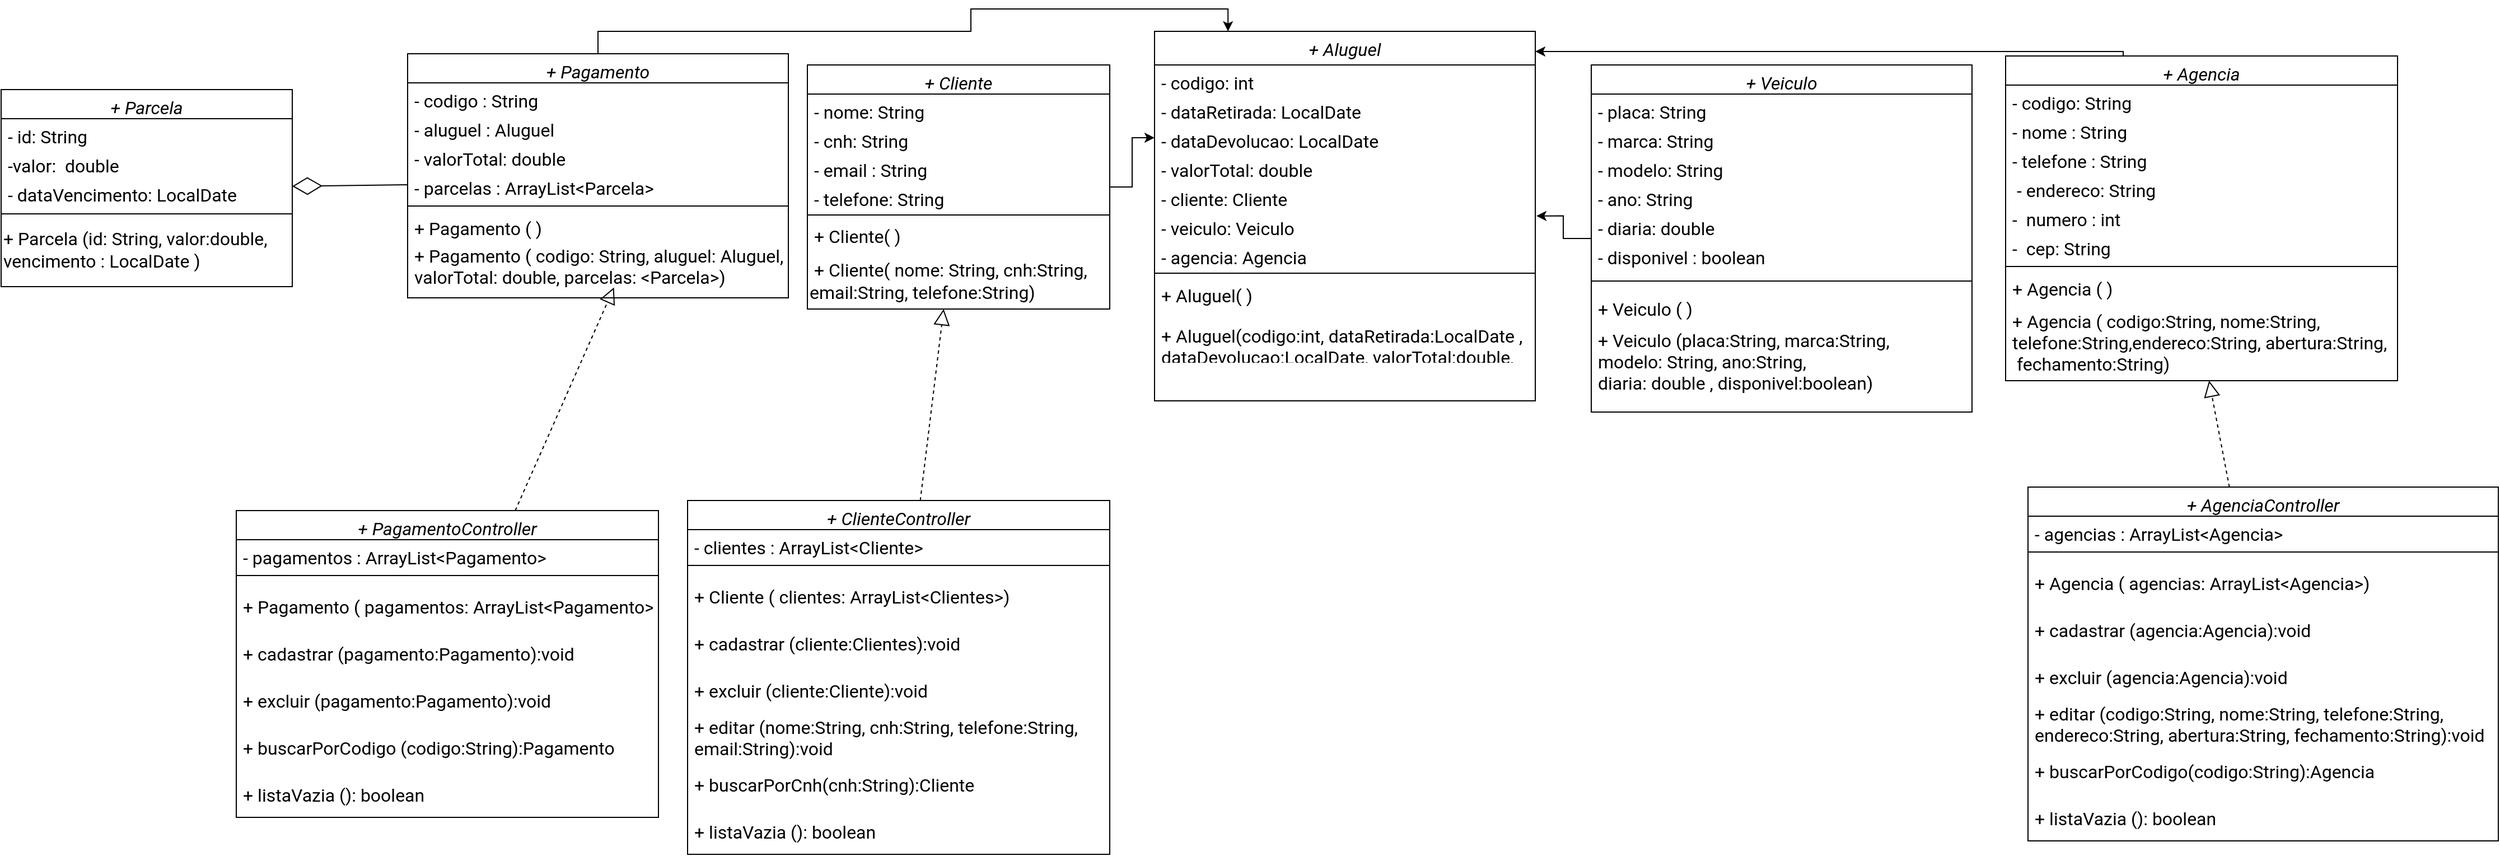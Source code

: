 <mxfile version="21.3.6" type="github">
  <diagram id="C5RBs43oDa-KdzZeNtuy" name="Page-1">
    <mxGraphModel dx="2972" dy="1823" grid="1" gridSize="10" guides="1" tooltips="1" connect="1" arrows="1" fold="1" page="1" pageScale="1" pageWidth="827" pageHeight="1169" math="0" shadow="0">
      <root>
        <mxCell id="WIyWlLk6GJQsqaUBKTNV-0" />
        <mxCell id="WIyWlLk6GJQsqaUBKTNV-1" parent="WIyWlLk6GJQsqaUBKTNV-0" />
        <mxCell id="Ecj2fKYIJ3QafeukdgTd-6" style="edgeStyle=orthogonalEdgeStyle;rounded=0;orthogonalLoop=1;jettySize=auto;html=1;" parent="WIyWlLk6GJQsqaUBKTNV-1" source="zkfFHV4jXpPFQw0GAbJ--0" target="x8IIEaYP_Zu2a2hEZr9M-16" edge="1">
          <mxGeometry relative="1" as="geometry" />
        </mxCell>
        <mxCell id="zkfFHV4jXpPFQw0GAbJ--0" value="+ Cliente" style="swimlane;fontStyle=2;align=center;verticalAlign=top;childLayout=stackLayout;horizontal=1;startSize=26;horizontalStack=0;resizeParent=1;resizeLast=0;collapsible=1;marginBottom=0;rounded=0;shadow=0;strokeWidth=1;fontFamily=Roboto;fontSource=https%3A%2F%2Ffonts.googleapis.com%2Fcss%3Ffamily%3DRoboto;fontSize=16;" parent="WIyWlLk6GJQsqaUBKTNV-1" vertex="1">
          <mxGeometry x="-470" y="50" width="270" height="218" as="geometry">
            <mxRectangle x="230" y="140" width="160" height="26" as="alternateBounds" />
          </mxGeometry>
        </mxCell>
        <mxCell id="zkfFHV4jXpPFQw0GAbJ--1" value="- nome: String" style="text;align=left;verticalAlign=top;spacingLeft=4;spacingRight=4;overflow=hidden;rotatable=0;points=[[0,0.5],[1,0.5]];portConstraint=eastwest;fontFamily=Roboto;fontSource=https%3A%2F%2Ffonts.googleapis.com%2Fcss%3Ffamily%3DRoboto;fontStyle=0;fontSize=16;" parent="zkfFHV4jXpPFQw0GAbJ--0" vertex="1">
          <mxGeometry y="26" width="270" height="26" as="geometry" />
        </mxCell>
        <mxCell id="ydLJZ0o-GAoaOCMRVPOB-3" value="- cnh: String" style="text;align=left;verticalAlign=top;spacingLeft=4;spacingRight=4;overflow=hidden;rotatable=0;points=[[0,0.5],[1,0.5]];portConstraint=eastwest;rounded=0;shadow=0;html=0;fontFamily=Roboto;fontSource=https%3A%2F%2Ffonts.googleapis.com%2Fcss%3Ffamily%3DRoboto;fontStyle=0;fontSize=16;" parent="zkfFHV4jXpPFQw0GAbJ--0" vertex="1">
          <mxGeometry y="52" width="270" height="26" as="geometry" />
        </mxCell>
        <mxCell id="obOMKlqJvnNP2TjTTFd0-9" value="- email : String" style="text;align=left;verticalAlign=top;spacingLeft=4;spacingRight=4;overflow=hidden;rotatable=0;points=[[0,0.5],[1,0.5]];portConstraint=eastwest;rounded=0;shadow=0;html=0;fontFamily=Roboto;fontSource=https%3A%2F%2Ffonts.googleapis.com%2Fcss%3Ffamily%3DRoboto;fontStyle=0;fontSize=16;" parent="zkfFHV4jXpPFQw0GAbJ--0" vertex="1">
          <mxGeometry y="78" width="270" height="26" as="geometry" />
        </mxCell>
        <mxCell id="ydLJZ0o-GAoaOCMRVPOB-2" value="- telefone: String" style="text;align=left;verticalAlign=top;spacingLeft=4;spacingRight=4;overflow=hidden;rotatable=0;points=[[0,0.5],[1,0.5]];portConstraint=eastwest;rounded=0;shadow=0;html=0;fontFamily=Roboto;fontSource=https%3A%2F%2Ffonts.googleapis.com%2Fcss%3Ffamily%3DRoboto;fontStyle=0;fontSize=16;" parent="zkfFHV4jXpPFQw0GAbJ--0" vertex="1">
          <mxGeometry y="104" width="270" height="26" as="geometry" />
        </mxCell>
        <mxCell id="zkfFHV4jXpPFQw0GAbJ--4" value="" style="line;html=1;strokeWidth=1;align=left;verticalAlign=middle;spacingTop=-1;spacingLeft=3;spacingRight=3;rotatable=0;labelPosition=right;points=[];portConstraint=eastwest;fontFamily=Roboto;fontSource=https%3A%2F%2Ffonts.googleapis.com%2Fcss%3Ffamily%3DRoboto;fontStyle=0;fontSize=16;" parent="zkfFHV4jXpPFQw0GAbJ--0" vertex="1">
          <mxGeometry y="130" width="270" height="8" as="geometry" />
        </mxCell>
        <mxCell id="obOMKlqJvnNP2TjTTFd0-11" value="&lt;font size=&quot;1&quot; style=&quot;&quot; data-font-src=&quot;https://fonts.googleapis.com/css?family=Roboto&quot; face=&quot;Roboto&quot;&gt;&lt;span style=&quot;font-size: 16px;&quot;&gt;&amp;nbsp;+ Clie&lt;/span&gt;&lt;span style=&quot;font-size: 16px;&quot;&gt;nte( )&lt;/span&gt;&lt;/font&gt;" style="text;html=1;align=left;verticalAlign=middle;resizable=0;points=[];autosize=1;strokeColor=none;fillColor=none;" parent="zkfFHV4jXpPFQw0GAbJ--0" vertex="1">
          <mxGeometry y="138" width="270" height="30" as="geometry" />
        </mxCell>
        <mxCell id="oD1UrkIJ_oF-gPpcjaIR-4" value="&lt;font size=&quot;1&quot; style=&quot;&quot; data-font-src=&quot;https://fonts.googleapis.com/css?family=Roboto&quot; face=&quot;Roboto&quot;&gt;&lt;span style=&quot;font-size: 16px;&quot;&gt;&amp;nbsp;+ Clie&lt;/span&gt;&lt;span style=&quot;font-size: 16px;&quot;&gt;nte( nome: String, cnh:String,&lt;br&gt;email:String, telefone:String)&lt;/span&gt;&lt;/font&gt;" style="text;html=1;align=left;verticalAlign=middle;resizable=0;points=[];autosize=1;strokeColor=none;fillColor=none;" vertex="1" parent="zkfFHV4jXpPFQw0GAbJ--0">
          <mxGeometry y="168" width="270" height="50" as="geometry" />
        </mxCell>
        <mxCell id="oD1UrkIJ_oF-gPpcjaIR-7" style="edgeStyle=orthogonalEdgeStyle;rounded=0;orthogonalLoop=1;jettySize=auto;html=1;entryX=1.003;entryY=0.186;entryDx=0;entryDy=0;entryPerimeter=0;" edge="1" parent="WIyWlLk6GJQsqaUBKTNV-1" source="x8IIEaYP_Zu2a2hEZr9M-6" target="x8IIEaYP_Zu2a2hEZr9M-22">
          <mxGeometry relative="1" as="geometry" />
        </mxCell>
        <mxCell id="x8IIEaYP_Zu2a2hEZr9M-6" value="+ Veiculo" style="swimlane;fontStyle=2;align=center;verticalAlign=top;childLayout=stackLayout;horizontal=1;startSize=26;horizontalStack=0;resizeParent=1;resizeLast=0;collapsible=1;marginBottom=0;rounded=0;shadow=0;strokeWidth=1;fontFamily=Roboto;fontSource=https%3A%2F%2Ffonts.googleapis.com%2Fcss%3Ffamily%3DRoboto;fontSize=16;" parent="WIyWlLk6GJQsqaUBKTNV-1" vertex="1">
          <mxGeometry x="230" y="50" width="340" height="310" as="geometry">
            <mxRectangle x="230" y="140" width="160" height="26" as="alternateBounds" />
          </mxGeometry>
        </mxCell>
        <mxCell id="x8IIEaYP_Zu2a2hEZr9M-7" value="- placa: String" style="text;align=left;verticalAlign=top;spacingLeft=4;spacingRight=4;overflow=hidden;rotatable=0;points=[[0,0.5],[1,0.5]];portConstraint=eastwest;rounded=0;shadow=0;html=0;fontFamily=Roboto;fontSource=https%3A%2F%2Ffonts.googleapis.com%2Fcss%3Ffamily%3DRoboto;fontStyle=0;fontSize=16;" parent="x8IIEaYP_Zu2a2hEZr9M-6" vertex="1">
          <mxGeometry y="26" width="340" height="26" as="geometry" />
        </mxCell>
        <mxCell id="x8IIEaYP_Zu2a2hEZr9M-9" value="- marca: String" style="text;align=left;verticalAlign=top;spacingLeft=4;spacingRight=4;overflow=hidden;rotatable=0;points=[[0,0.5],[1,0.5]];portConstraint=eastwest;rounded=0;shadow=0;html=0;fontFamily=Roboto;fontSource=https%3A%2F%2Ffonts.googleapis.com%2Fcss%3Ffamily%3DRoboto;fontStyle=0;fontSize=16;" parent="x8IIEaYP_Zu2a2hEZr9M-6" vertex="1">
          <mxGeometry y="52" width="340" height="26" as="geometry" />
        </mxCell>
        <mxCell id="x8IIEaYP_Zu2a2hEZr9M-8" value="- modelo: String" style="text;align=left;verticalAlign=top;spacingLeft=4;spacingRight=4;overflow=hidden;rotatable=0;points=[[0,0.5],[1,0.5]];portConstraint=eastwest;fontFamily=Roboto;fontSource=https%3A%2F%2Ffonts.googleapis.com%2Fcss%3Ffamily%3DRoboto;fontStyle=0;fontSize=16;" parent="x8IIEaYP_Zu2a2hEZr9M-6" vertex="1">
          <mxGeometry y="78" width="340" height="26" as="geometry" />
        </mxCell>
        <mxCell id="x8IIEaYP_Zu2a2hEZr9M-10" value="- ano: String" style="text;align=left;verticalAlign=top;spacingLeft=4;spacingRight=4;overflow=hidden;rotatable=0;points=[[0,0.5],[1,0.5]];portConstraint=eastwest;rounded=0;shadow=0;html=0;fontFamily=Roboto;fontSource=https%3A%2F%2Ffonts.googleapis.com%2Fcss%3Ffamily%3DRoboto;fontStyle=0;fontSize=16;" parent="x8IIEaYP_Zu2a2hEZr9M-6" vertex="1">
          <mxGeometry y="104" width="340" height="26" as="geometry" />
        </mxCell>
        <mxCell id="x8IIEaYP_Zu2a2hEZr9M-20" value="- diaria: double" style="text;align=left;verticalAlign=top;spacingLeft=4;spacingRight=4;overflow=hidden;rotatable=0;points=[[0,0.5],[1,0.5]];portConstraint=eastwest;rounded=0;shadow=0;html=0;fontFamily=Roboto;fontSource=https%3A%2F%2Ffonts.googleapis.com%2Fcss%3Ffamily%3DRoboto;fontStyle=0;fontSize=16;" parent="x8IIEaYP_Zu2a2hEZr9M-6" vertex="1">
          <mxGeometry y="130" width="340" height="26" as="geometry" />
        </mxCell>
        <mxCell id="obOMKlqJvnNP2TjTTFd0-12" value="- disponivel : boolean" style="text;align=left;verticalAlign=top;spacingLeft=4;spacingRight=4;overflow=hidden;rotatable=0;points=[[0,0.5],[1,0.5]];portConstraint=eastwest;rounded=0;shadow=0;html=0;fontFamily=Roboto;fontSource=https%3A%2F%2Ffonts.googleapis.com%2Fcss%3Ffamily%3DRoboto;fontStyle=0;fontSize=16;" parent="x8IIEaYP_Zu2a2hEZr9M-6" vertex="1">
          <mxGeometry y="156" width="340" height="28" as="geometry" />
        </mxCell>
        <mxCell id="x8IIEaYP_Zu2a2hEZr9M-12" value="" style="line;html=1;strokeWidth=1;align=left;verticalAlign=middle;spacingTop=-1;spacingLeft=3;spacingRight=3;rotatable=0;labelPosition=right;points=[];portConstraint=eastwest;fontFamily=Roboto;fontSource=https%3A%2F%2Ffonts.googleapis.com%2Fcss%3Ffamily%3DRoboto;fontStyle=0;fontSize=16;" parent="x8IIEaYP_Zu2a2hEZr9M-6" vertex="1">
          <mxGeometry y="184" width="340" height="18" as="geometry" />
        </mxCell>
        <mxCell id="obOMKlqJvnNP2TjTTFd0-13" value="+ Veiculo ( )" style="text;align=left;verticalAlign=top;spacingLeft=4;spacingRight=4;overflow=hidden;rotatable=0;points=[[0,0.5],[1,0.5]];portConstraint=eastwest;rounded=0;shadow=0;html=0;fontFamily=Roboto;fontSource=https%3A%2F%2Ffonts.googleapis.com%2Fcss%3Ffamily%3DRoboto;fontStyle=0;fontSize=16;" parent="x8IIEaYP_Zu2a2hEZr9M-6" vertex="1">
          <mxGeometry y="202" width="340" height="28" as="geometry" />
        </mxCell>
        <mxCell id="oD1UrkIJ_oF-gPpcjaIR-9" value="+ Veiculo (placa:String, marca:String,&#xa;modelo: String, ano:String, &#xa;diaria: double , disponivel:boolean)" style="text;align=left;verticalAlign=top;spacingLeft=4;spacingRight=4;overflow=hidden;rotatable=0;points=[[0,0.5],[1,0.5]];portConstraint=eastwest;rounded=0;shadow=0;html=0;fontFamily=Roboto;fontSource=https%3A%2F%2Ffonts.googleapis.com%2Fcss%3Ffamily%3DRoboto;fontStyle=0;fontSize=16;" vertex="1" parent="x8IIEaYP_Zu2a2hEZr9M-6">
          <mxGeometry y="230" width="340" height="70" as="geometry" />
        </mxCell>
        <mxCell id="x8IIEaYP_Zu2a2hEZr9M-13" value="+ Aluguel&#xa;" style="swimlane;fontStyle=2;align=center;verticalAlign=top;childLayout=stackLayout;horizontal=1;startSize=30;horizontalStack=0;resizeParent=1;resizeLast=0;collapsible=1;marginBottom=0;rounded=0;shadow=0;strokeWidth=1;fontFamily=Roboto;fontSource=https%3A%2F%2Ffonts.googleapis.com%2Fcss%3Ffamily%3DRoboto;fontSize=16;" parent="WIyWlLk6GJQsqaUBKTNV-1" vertex="1">
          <mxGeometry x="-160" y="20" width="340" height="330" as="geometry">
            <mxRectangle x="230" y="140" width="160" height="26" as="alternateBounds" />
          </mxGeometry>
        </mxCell>
        <mxCell id="Ecj2fKYIJ3QafeukdgTd-0" value="- codigo: int" style="text;align=left;verticalAlign=top;spacingLeft=4;spacingRight=4;overflow=hidden;rotatable=0;points=[[0,0.5],[1,0.5]];portConstraint=eastwest;rounded=0;shadow=0;html=0;fontFamily=Roboto;fontSource=https%3A%2F%2Ffonts.googleapis.com%2Fcss%3Ffamily%3DRoboto;fontStyle=0;fontSize=16;" parent="x8IIEaYP_Zu2a2hEZr9M-13" vertex="1">
          <mxGeometry y="30" width="340" height="26" as="geometry" />
        </mxCell>
        <mxCell id="x8IIEaYP_Zu2a2hEZr9M-15" value="- dataRetirada: LocalDate" style="text;align=left;verticalAlign=top;spacingLeft=4;spacingRight=4;overflow=hidden;rotatable=0;points=[[0,0.5],[1,0.5]];portConstraint=eastwest;fontFamily=Roboto;fontSource=https%3A%2F%2Ffonts.googleapis.com%2Fcss%3Ffamily%3DRoboto;fontStyle=0;fontSize=16;" parent="x8IIEaYP_Zu2a2hEZr9M-13" vertex="1">
          <mxGeometry y="56" width="340" height="26" as="geometry" />
        </mxCell>
        <mxCell id="x8IIEaYP_Zu2a2hEZr9M-16" value="- dataDevolucao: LocalDate" style="text;align=left;verticalAlign=top;spacingLeft=4;spacingRight=4;overflow=hidden;rotatable=0;points=[[0,0.5],[1,0.5]];portConstraint=eastwest;rounded=0;shadow=0;html=0;fontFamily=Roboto;fontSource=https%3A%2F%2Ffonts.googleapis.com%2Fcss%3Ffamily%3DRoboto;fontStyle=0;fontSize=16;" parent="x8IIEaYP_Zu2a2hEZr9M-13" vertex="1">
          <mxGeometry y="82" width="340" height="26" as="geometry" />
        </mxCell>
        <mxCell id="x8IIEaYP_Zu2a2hEZr9M-17" value="- valorTotal: double" style="text;align=left;verticalAlign=top;spacingLeft=4;spacingRight=4;overflow=hidden;rotatable=0;points=[[0,0.5],[1,0.5]];portConstraint=eastwest;rounded=0;shadow=0;html=0;fontFamily=Roboto;fontSource=https%3A%2F%2Ffonts.googleapis.com%2Fcss%3Ffamily%3DRoboto;fontStyle=0;fontSize=16;" parent="x8IIEaYP_Zu2a2hEZr9M-13" vertex="1">
          <mxGeometry y="108" width="340" height="26" as="geometry" />
        </mxCell>
        <mxCell id="x8IIEaYP_Zu2a2hEZr9M-21" value="- cliente: Cliente" style="text;align=left;verticalAlign=top;spacingLeft=4;spacingRight=4;overflow=hidden;rotatable=0;points=[[0,0.5],[1,0.5]];portConstraint=eastwest;rounded=0;shadow=0;html=0;fontFamily=Roboto;fontSource=https%3A%2F%2Ffonts.googleapis.com%2Fcss%3Ffamily%3DRoboto;fontStyle=0;fontSize=16;" parent="x8IIEaYP_Zu2a2hEZr9M-13" vertex="1">
          <mxGeometry y="134" width="340" height="26" as="geometry" />
        </mxCell>
        <mxCell id="x8IIEaYP_Zu2a2hEZr9M-22" value="- veiculo: Veiculo" style="text;align=left;verticalAlign=top;spacingLeft=4;spacingRight=4;overflow=hidden;rotatable=0;points=[[0,0.5],[1,0.5]];portConstraint=eastwest;rounded=0;shadow=0;html=0;fontFamily=Roboto;fontSource=https%3A%2F%2Ffonts.googleapis.com%2Fcss%3Ffamily%3DRoboto;fontStyle=0;fontSize=16;" parent="x8IIEaYP_Zu2a2hEZr9M-13" vertex="1">
          <mxGeometry y="160" width="340" height="26" as="geometry" />
        </mxCell>
        <mxCell id="obOMKlqJvnNP2TjTTFd0-35" value="- agencia: Agencia" style="text;align=left;verticalAlign=top;spacingLeft=4;spacingRight=4;overflow=hidden;rotatable=0;points=[[0,0.5],[1,0.5]];portConstraint=eastwest;rounded=0;shadow=0;html=0;fontFamily=Roboto;fontSource=https%3A%2F%2Ffonts.googleapis.com%2Fcss%3Ffamily%3DRoboto;fontStyle=0;fontSize=16;" parent="x8IIEaYP_Zu2a2hEZr9M-13" vertex="1">
          <mxGeometry y="186" width="340" height="26" as="geometry" />
        </mxCell>
        <mxCell id="x8IIEaYP_Zu2a2hEZr9M-19" value="" style="line;html=1;strokeWidth=1;align=left;verticalAlign=middle;spacingTop=-1;spacingLeft=3;spacingRight=3;rotatable=0;labelPosition=right;points=[];portConstraint=eastwest;fontFamily=Roboto;fontSource=https%3A%2F%2Ffonts.googleapis.com%2Fcss%3Ffamily%3DRoboto;fontStyle=0;fontSize=16;" parent="x8IIEaYP_Zu2a2hEZr9M-13" vertex="1">
          <mxGeometry y="212" width="340" height="8" as="geometry" />
        </mxCell>
        <mxCell id="x8IIEaYP_Zu2a2hEZr9M-54" value="+ Aluguel( )" style="text;align=left;verticalAlign=top;spacingLeft=4;spacingRight=4;overflow=hidden;rotatable=0;points=[[0,0.5],[1,0.5]];portConstraint=eastwest;rounded=0;shadow=0;html=0;fontFamily=Roboto;fontSource=https%3A%2F%2Ffonts.googleapis.com%2Fcss%3Ffamily%3DRoboto;fontStyle=0;fontSize=16;" parent="x8IIEaYP_Zu2a2hEZr9M-13" vertex="1">
          <mxGeometry y="220" width="340" height="36" as="geometry" />
        </mxCell>
        <mxCell id="oD1UrkIJ_oF-gPpcjaIR-6" value="+ Aluguel(codigo:int, dataRetirada:LocalDate ,&#xa;dataDevolucao:LocalDate, valorTotal:double, &#xa;cliente:Cliente, veiculo:Veiculo, agencia:Agencia)" style="text;align=left;verticalAlign=top;spacingLeft=4;spacingRight=4;overflow=hidden;rotatable=0;points=[[0,0.5],[1,0.5]];portConstraint=eastwest;rounded=0;shadow=0;html=0;fontFamily=Roboto;fontSource=https%3A%2F%2Ffonts.googleapis.com%2Fcss%3Ffamily%3DRoboto;fontStyle=0;fontSize=16;" vertex="1" parent="x8IIEaYP_Zu2a2hEZr9M-13">
          <mxGeometry y="256" width="340" height="36" as="geometry" />
        </mxCell>
        <mxCell id="oD1UrkIJ_oF-gPpcjaIR-10" style="edgeStyle=orthogonalEdgeStyle;rounded=0;orthogonalLoop=1;jettySize=auto;html=1;entryX=0.193;entryY=0;entryDx=0;entryDy=0;entryPerimeter=0;" edge="1" parent="WIyWlLk6GJQsqaUBKTNV-1" source="x8IIEaYP_Zu2a2hEZr9M-23" target="x8IIEaYP_Zu2a2hEZr9M-13">
          <mxGeometry relative="1" as="geometry">
            <Array as="points">
              <mxPoint x="-657" y="20" />
              <mxPoint x="-324" y="20" />
              <mxPoint x="-324" />
              <mxPoint x="-94" />
            </Array>
          </mxGeometry>
        </mxCell>
        <mxCell id="x8IIEaYP_Zu2a2hEZr9M-23" value="+ Pagamento" style="swimlane;fontStyle=2;align=center;verticalAlign=top;childLayout=stackLayout;horizontal=1;startSize=26;horizontalStack=0;resizeParent=1;resizeLast=0;collapsible=1;marginBottom=0;rounded=0;shadow=0;strokeWidth=1;fontFamily=Roboto;fontSource=https%3A%2F%2Ffonts.googleapis.com%2Fcss%3Ffamily%3DRoboto;fontSize=16;" parent="WIyWlLk6GJQsqaUBKTNV-1" vertex="1">
          <mxGeometry x="-827" y="40" width="340" height="218" as="geometry">
            <mxRectangle x="230" y="140" width="160" height="26" as="alternateBounds" />
          </mxGeometry>
        </mxCell>
        <mxCell id="x8IIEaYP_Zu2a2hEZr9M-24" value="- codigo : String&#xa;" style="text;align=left;verticalAlign=top;spacingLeft=4;spacingRight=4;overflow=hidden;rotatable=0;points=[[0,0.5],[1,0.5]];portConstraint=eastwest;rounded=0;shadow=0;html=0;fontFamily=Roboto;fontSource=https%3A%2F%2Ffonts.googleapis.com%2Fcss%3Ffamily%3DRoboto;fontStyle=0;fontSize=16;" parent="x8IIEaYP_Zu2a2hEZr9M-23" vertex="1">
          <mxGeometry y="26" width="340" height="26" as="geometry" />
        </mxCell>
        <mxCell id="oD1UrkIJ_oF-gPpcjaIR-0" value="- aluguel : Aluguel&#xa;&#xa;" style="text;align=left;verticalAlign=top;spacingLeft=4;spacingRight=4;overflow=hidden;rotatable=0;points=[[0,0.5],[1,0.5]];portConstraint=eastwest;rounded=0;shadow=0;html=0;fontFamily=Roboto;fontSource=https%3A%2F%2Ffonts.googleapis.com%2Fcss%3Ffamily%3DRoboto;fontStyle=0;fontSize=16;" vertex="1" parent="x8IIEaYP_Zu2a2hEZr9M-23">
          <mxGeometry y="52" width="340" height="26" as="geometry" />
        </mxCell>
        <mxCell id="oD1UrkIJ_oF-gPpcjaIR-1" value="- valorTotal: double&#xa;" style="text;align=left;verticalAlign=top;spacingLeft=4;spacingRight=4;overflow=hidden;rotatable=0;points=[[0,0.5],[1,0.5]];portConstraint=eastwest;rounded=0;shadow=0;html=0;fontFamily=Roboto;fontSource=https%3A%2F%2Ffonts.googleapis.com%2Fcss%3Ffamily%3DRoboto;fontStyle=0;fontSize=16;" vertex="1" parent="x8IIEaYP_Zu2a2hEZr9M-23">
          <mxGeometry y="78" width="340" height="26" as="geometry" />
        </mxCell>
        <mxCell id="oD1UrkIJ_oF-gPpcjaIR-2" value="- parcelas : ArrayList&lt;Parcela&gt;&#xa;" style="text;align=left;verticalAlign=top;spacingLeft=4;spacingRight=4;overflow=hidden;rotatable=0;points=[[0,0.5],[1,0.5]];portConstraint=eastwest;rounded=0;shadow=0;html=0;fontFamily=Roboto;fontSource=https%3A%2F%2Ffonts.googleapis.com%2Fcss%3Ffamily%3DRoboto;fontStyle=0;fontSize=16;" vertex="1" parent="x8IIEaYP_Zu2a2hEZr9M-23">
          <mxGeometry y="104" width="340" height="26" as="geometry" />
        </mxCell>
        <mxCell id="x8IIEaYP_Zu2a2hEZr9M-30" value="" style="line;html=1;strokeWidth=1;align=left;verticalAlign=middle;spacingTop=-1;spacingLeft=3;spacingRight=3;rotatable=0;labelPosition=right;points=[];portConstraint=eastwest;fontFamily=Roboto;fontSource=https%3A%2F%2Ffonts.googleapis.com%2Fcss%3Ffamily%3DRoboto;fontStyle=0;fontSize=16;" parent="x8IIEaYP_Zu2a2hEZr9M-23" vertex="1">
          <mxGeometry y="130" width="340" height="12" as="geometry" />
        </mxCell>
        <mxCell id="obOMKlqJvnNP2TjTTFd0-23" value="+ Pagamento ( )" style="text;align=left;verticalAlign=middle;spacingLeft=4;spacingRight=4;overflow=hidden;rotatable=0;points=[[0,0.5],[1,0.5]];portConstraint=eastwest;rounded=0;shadow=0;html=0;fontFamily=Roboto;fontSource=https%3A%2F%2Ffonts.googleapis.com%2Fcss%3Ffamily%3DRoboto;fontStyle=0;fontSize=16;" parent="x8IIEaYP_Zu2a2hEZr9M-23" vertex="1">
          <mxGeometry y="142" width="340" height="26" as="geometry" />
        </mxCell>
        <mxCell id="oD1UrkIJ_oF-gPpcjaIR-3" value="+ Pagamento ( codigo: String, aluguel: Aluguel,&#xa;valorTotal: double, parcelas: &lt;Parcela&gt;)" style="text;align=left;verticalAlign=middle;spacingLeft=4;spacingRight=4;overflow=hidden;rotatable=0;points=[[0,0.5],[1,0.5]];portConstraint=eastwest;rounded=0;shadow=0;html=0;fontFamily=Roboto;fontSource=https%3A%2F%2Ffonts.googleapis.com%2Fcss%3Ffamily%3DRoboto;fontStyle=0;fontSize=16;" vertex="1" parent="x8IIEaYP_Zu2a2hEZr9M-23">
          <mxGeometry y="168" width="340" height="42" as="geometry" />
        </mxCell>
        <mxCell id="x8IIEaYP_Zu2a2hEZr9M-33" value="+ Parcela" style="swimlane;fontStyle=2;align=center;verticalAlign=top;childLayout=stackLayout;horizontal=1;startSize=26;horizontalStack=0;resizeParent=1;resizeLast=0;collapsible=1;marginBottom=0;rounded=0;shadow=0;strokeWidth=1;fontFamily=Roboto;fontSource=https%3A%2F%2Ffonts.googleapis.com%2Fcss%3Ffamily%3DRoboto;fontSize=16;" parent="WIyWlLk6GJQsqaUBKTNV-1" vertex="1">
          <mxGeometry x="-1190" y="72" width="260" height="176" as="geometry">
            <mxRectangle x="230" y="140" width="160" height="26" as="alternateBounds" />
          </mxGeometry>
        </mxCell>
        <mxCell id="x8IIEaYP_Zu2a2hEZr9M-34" value="- id: String&#xa;" style="text;align=left;verticalAlign=top;spacingLeft=4;spacingRight=4;overflow=hidden;rotatable=0;points=[[0,0.5],[1,0.5]];portConstraint=eastwest;rounded=0;shadow=0;html=0;fontFamily=Roboto;fontSource=https%3A%2F%2Ffonts.googleapis.com%2Fcss%3Ffamily%3DRoboto;fontStyle=0;fontSize=16;" parent="x8IIEaYP_Zu2a2hEZr9M-33" vertex="1">
          <mxGeometry y="26" width="260" height="26" as="geometry" />
        </mxCell>
        <mxCell id="x8IIEaYP_Zu2a2hEZr9M-35" value="-valor:  double" style="text;align=left;verticalAlign=top;spacingLeft=4;spacingRight=4;overflow=hidden;rotatable=0;points=[[0,0.5],[1,0.5]];portConstraint=eastwest;rounded=0;shadow=0;html=0;fontFamily=Roboto;fontSource=https%3A%2F%2Ffonts.googleapis.com%2Fcss%3Ffamily%3DRoboto;fontStyle=0;fontSize=16;" parent="x8IIEaYP_Zu2a2hEZr9M-33" vertex="1">
          <mxGeometry y="52" width="260" height="26" as="geometry" />
        </mxCell>
        <mxCell id="x8IIEaYP_Zu2a2hEZr9M-36" value="- dataVencimento: LocalDate" style="text;align=left;verticalAlign=top;spacingLeft=4;spacingRight=4;overflow=hidden;rotatable=0;points=[[0,0.5],[1,0.5]];portConstraint=eastwest;fontFamily=Roboto;fontSource=https%3A%2F%2Ffonts.googleapis.com%2Fcss%3Ffamily%3DRoboto;fontStyle=0;fontSize=16;" parent="x8IIEaYP_Zu2a2hEZr9M-33" vertex="1">
          <mxGeometry y="78" width="260" height="26" as="geometry" />
        </mxCell>
        <mxCell id="x8IIEaYP_Zu2a2hEZr9M-40" value="" style="line;html=1;strokeWidth=1;align=left;verticalAlign=middle;spacingTop=-1;spacingLeft=3;spacingRight=3;rotatable=0;labelPosition=right;points=[];portConstraint=eastwest;fontFamily=Roboto;fontSource=https%3A%2F%2Ffonts.googleapis.com%2Fcss%3Ffamily%3DRoboto;fontStyle=0;fontSize=16;" parent="x8IIEaYP_Zu2a2hEZr9M-33" vertex="1">
          <mxGeometry y="104" width="260" height="14" as="geometry" />
        </mxCell>
        <mxCell id="obOMKlqJvnNP2TjTTFd0-30" value="+ Parcela (id: String, valor:double,&lt;br&gt;vencimento : LocalDate )" style="text;html=1;align=left;verticalAlign=middle;resizable=0;points=[];autosize=1;strokeColor=none;fillColor=none;fontSize=16;fontFamily=Roboto;fontSource=https%3A%2F%2Ffonts.googleapis.com%2Fcss%3Ffamily%3DRoboto;" parent="x8IIEaYP_Zu2a2hEZr9M-33" vertex="1">
          <mxGeometry y="118" width="260" height="50" as="geometry" />
        </mxCell>
        <mxCell id="oD1UrkIJ_oF-gPpcjaIR-8" style="edgeStyle=orthogonalEdgeStyle;rounded=0;orthogonalLoop=1;jettySize=auto;html=1;" edge="1" parent="WIyWlLk6GJQsqaUBKTNV-1" source="obOMKlqJvnNP2TjTTFd0-15" target="x8IIEaYP_Zu2a2hEZr9M-13">
          <mxGeometry relative="1" as="geometry">
            <Array as="points">
              <mxPoint x="705" y="38" />
            </Array>
          </mxGeometry>
        </mxCell>
        <mxCell id="obOMKlqJvnNP2TjTTFd0-15" value="+ Agencia" style="swimlane;fontStyle=2;align=center;verticalAlign=top;childLayout=stackLayout;horizontal=1;startSize=26;horizontalStack=0;resizeParent=1;resizeLast=0;collapsible=1;marginBottom=0;rounded=0;shadow=0;strokeWidth=1;fontFamily=Roboto;fontSource=https%3A%2F%2Ffonts.googleapis.com%2Fcss%3Ffamily%3DRoboto;fontSize=16;" parent="WIyWlLk6GJQsqaUBKTNV-1" vertex="1">
          <mxGeometry x="600" y="42" width="350" height="290" as="geometry">
            <mxRectangle x="230" y="140" width="160" height="26" as="alternateBounds" />
          </mxGeometry>
        </mxCell>
        <mxCell id="obOMKlqJvnNP2TjTTFd0-16" value="- codigo: String" style="text;align=left;verticalAlign=top;spacingLeft=4;spacingRight=4;overflow=hidden;rotatable=0;points=[[0,0.5],[1,0.5]];portConstraint=eastwest;rounded=0;shadow=0;html=0;fontFamily=Roboto;fontSource=https%3A%2F%2Ffonts.googleapis.com%2Fcss%3Ffamily%3DRoboto;fontStyle=0;fontSize=16;" parent="obOMKlqJvnNP2TjTTFd0-15" vertex="1">
          <mxGeometry y="26" width="350" height="26" as="geometry" />
        </mxCell>
        <mxCell id="9TbETFd85GhL9Z5a8vNr-0" value="- nome : String" style="text;align=left;verticalAlign=top;spacingLeft=4;spacingRight=4;overflow=hidden;rotatable=0;points=[[0,0.5],[1,0.5]];portConstraint=eastwest;fontFamily=Roboto;fontSource=https%3A%2F%2Ffonts.googleapis.com%2Fcss%3Ffamily%3DRoboto;fontStyle=0;fontSize=16;" parent="obOMKlqJvnNP2TjTTFd0-15" vertex="1">
          <mxGeometry y="52" width="350" height="26" as="geometry" />
        </mxCell>
        <mxCell id="obOMKlqJvnNP2TjTTFd0-18" value="- telefone : String" style="text;align=left;verticalAlign=top;spacingLeft=4;spacingRight=4;overflow=hidden;rotatable=0;points=[[0,0.5],[1,0.5]];portConstraint=eastwest;fontFamily=Roboto;fontSource=https%3A%2F%2Ffonts.googleapis.com%2Fcss%3Ffamily%3DRoboto;fontStyle=0;fontSize=16;" parent="obOMKlqJvnNP2TjTTFd0-15" vertex="1">
          <mxGeometry y="78" width="350" height="26" as="geometry" />
        </mxCell>
        <mxCell id="obOMKlqJvnNP2TjTTFd0-19" value=" - endereco: String" style="text;align=left;verticalAlign=top;spacingLeft=4;spacingRight=4;overflow=hidden;rotatable=0;points=[[0,0.5],[1,0.5]];portConstraint=eastwest;rounded=0;shadow=0;html=0;fontFamily=Roboto;fontSource=https%3A%2F%2Ffonts.googleapis.com%2Fcss%3Ffamily%3DRoboto;fontStyle=0;fontSize=16;" parent="obOMKlqJvnNP2TjTTFd0-15" vertex="1">
          <mxGeometry y="104" width="350" height="26" as="geometry" />
        </mxCell>
        <mxCell id="obOMKlqJvnNP2TjTTFd0-20" value="-  numero : int" style="text;align=left;verticalAlign=top;spacingLeft=4;spacingRight=4;overflow=hidden;rotatable=0;points=[[0,0.5],[1,0.5]];portConstraint=eastwest;rounded=0;shadow=0;html=0;fontFamily=Roboto;fontSource=https%3A%2F%2Ffonts.googleapis.com%2Fcss%3Ffamily%3DRoboto;fontStyle=0;fontSize=16;" parent="obOMKlqJvnNP2TjTTFd0-15" vertex="1">
          <mxGeometry y="130" width="350" height="26" as="geometry" />
        </mxCell>
        <mxCell id="obOMKlqJvnNP2TjTTFd0-21" value="-  cep: String" style="text;align=left;verticalAlign=top;spacingLeft=4;spacingRight=4;overflow=hidden;rotatable=0;points=[[0,0.5],[1,0.5]];portConstraint=eastwest;rounded=0;shadow=0;html=0;fontFamily=Roboto;fontSource=https%3A%2F%2Ffonts.googleapis.com%2Fcss%3Ffamily%3DRoboto;fontStyle=0;fontSize=16;" parent="obOMKlqJvnNP2TjTTFd0-15" vertex="1">
          <mxGeometry y="156" width="350" height="26" as="geometry" />
        </mxCell>
        <mxCell id="obOMKlqJvnNP2TjTTFd0-22" value="" style="line;html=1;strokeWidth=1;align=left;verticalAlign=middle;spacingTop=-1;spacingLeft=3;spacingRight=3;rotatable=0;labelPosition=right;points=[];portConstraint=eastwest;fontFamily=Roboto;fontSource=https%3A%2F%2Ffonts.googleapis.com%2Fcss%3Ffamily%3DRoboto;fontStyle=0;fontSize=16;" parent="obOMKlqJvnNP2TjTTFd0-15" vertex="1">
          <mxGeometry y="182" width="350" height="12" as="geometry" />
        </mxCell>
        <mxCell id="obOMKlqJvnNP2TjTTFd0-27" value="+ Agencia ( )" style="text;align=left;verticalAlign=middle;spacingLeft=4;spacingRight=4;overflow=hidden;rotatable=0;points=[[0,0.5],[1,0.5]];portConstraint=eastwest;rounded=0;shadow=0;html=0;fontFamily=Roboto;fontSource=https%3A%2F%2Ffonts.googleapis.com%2Fcss%3Ffamily%3DRoboto;fontStyle=0;fontSize=16;" parent="obOMKlqJvnNP2TjTTFd0-15" vertex="1">
          <mxGeometry y="194" width="350" height="26" as="geometry" />
        </mxCell>
        <mxCell id="oD1UrkIJ_oF-gPpcjaIR-12" value="+ Agencia ( codigo:String, nome:String, &#xa;telefone:String,endereco:String, abertura:String,&#xa; fechamento:String)" style="text;align=left;verticalAlign=middle;spacingLeft=4;spacingRight=4;overflow=hidden;rotatable=0;points=[[0,0.5],[1,0.5]];portConstraint=eastwest;rounded=0;shadow=0;html=0;fontFamily=Roboto;fontSource=https%3A%2F%2Ffonts.googleapis.com%2Fcss%3Ffamily%3DRoboto;fontStyle=0;fontSize=16;" vertex="1" parent="obOMKlqJvnNP2TjTTFd0-15">
          <mxGeometry y="220" width="350" height="70" as="geometry" />
        </mxCell>
        <mxCell id="obOMKlqJvnNP2TjTTFd0-29" value="" style="endArrow=diamondThin;endFill=0;endSize=24;html=1;rounded=0;exitX=0;exitY=0.5;exitDx=0;exitDy=0;" parent="WIyWlLk6GJQsqaUBKTNV-1" source="oD1UrkIJ_oF-gPpcjaIR-2" target="x8IIEaYP_Zu2a2hEZr9M-33" edge="1">
          <mxGeometry width="160" relative="1" as="geometry">
            <mxPoint x="-420" y="630" as="sourcePoint" />
            <mxPoint x="-150" y="660" as="targetPoint" />
          </mxGeometry>
        </mxCell>
        <mxCell id="oD1UrkIJ_oF-gPpcjaIR-14" value="+ PagamentoController" style="swimlane;fontStyle=2;align=center;verticalAlign=top;childLayout=stackLayout;horizontal=1;startSize=26;horizontalStack=0;resizeParent=1;resizeLast=0;collapsible=1;marginBottom=0;rounded=0;shadow=0;strokeWidth=1;fontFamily=Roboto;fontSource=https%3A%2F%2Ffonts.googleapis.com%2Fcss%3Ffamily%3DRoboto;fontSize=16;" vertex="1" parent="WIyWlLk6GJQsqaUBKTNV-1">
          <mxGeometry x="-980" y="448" width="377" height="274" as="geometry">
            <mxRectangle x="230" y="140" width="160" height="26" as="alternateBounds" />
          </mxGeometry>
        </mxCell>
        <mxCell id="oD1UrkIJ_oF-gPpcjaIR-15" value="- pagamentos : ArrayList&lt;Pagamento&gt;" style="text;align=left;verticalAlign=top;spacingLeft=4;spacingRight=4;overflow=hidden;rotatable=0;points=[[0,0.5],[1,0.5]];portConstraint=eastwest;rounded=0;shadow=0;html=0;fontFamily=Roboto;fontSource=https%3A%2F%2Ffonts.googleapis.com%2Fcss%3Ffamily%3DRoboto;fontStyle=0;fontSize=16;" vertex="1" parent="oD1UrkIJ_oF-gPpcjaIR-14">
          <mxGeometry y="26" width="377" height="26" as="geometry" />
        </mxCell>
        <mxCell id="oD1UrkIJ_oF-gPpcjaIR-19" value="" style="line;html=1;strokeWidth=1;align=left;verticalAlign=middle;spacingTop=-1;spacingLeft=3;spacingRight=3;rotatable=0;labelPosition=right;points=[];portConstraint=eastwest;fontFamily=Roboto;fontSource=https%3A%2F%2Ffonts.googleapis.com%2Fcss%3Ffamily%3DRoboto;fontStyle=0;fontSize=16;" vertex="1" parent="oD1UrkIJ_oF-gPpcjaIR-14">
          <mxGeometry y="52" width="377" height="12" as="geometry" />
        </mxCell>
        <mxCell id="oD1UrkIJ_oF-gPpcjaIR-21" value="+ Pagamento ( pagamentos: ArrayList&lt;Pagamento&gt;)" style="text;align=left;verticalAlign=middle;spacingLeft=4;spacingRight=4;overflow=hidden;rotatable=0;points=[[0,0.5],[1,0.5]];portConstraint=eastwest;rounded=0;shadow=0;html=0;fontFamily=Roboto;fontSource=https%3A%2F%2Ffonts.googleapis.com%2Fcss%3Ffamily%3DRoboto;fontStyle=0;fontSize=16;" vertex="1" parent="oD1UrkIJ_oF-gPpcjaIR-14">
          <mxGeometry y="64" width="377" height="42" as="geometry" />
        </mxCell>
        <mxCell id="oD1UrkIJ_oF-gPpcjaIR-22" value="+ cadastrar (pagamento:Pagamento):void" style="text;align=left;verticalAlign=middle;spacingLeft=4;spacingRight=4;overflow=hidden;rotatable=0;points=[[0,0.5],[1,0.5]];portConstraint=eastwest;rounded=0;shadow=0;html=0;fontFamily=Roboto;fontSource=https%3A%2F%2Ffonts.googleapis.com%2Fcss%3Ffamily%3DRoboto;fontStyle=0;fontSize=16;" vertex="1" parent="oD1UrkIJ_oF-gPpcjaIR-14">
          <mxGeometry y="106" width="377" height="42" as="geometry" />
        </mxCell>
        <mxCell id="oD1UrkIJ_oF-gPpcjaIR-23" value="+ excluir (pagamento:Pagamento):void" style="text;align=left;verticalAlign=middle;spacingLeft=4;spacingRight=4;overflow=hidden;rotatable=0;points=[[0,0.5],[1,0.5]];portConstraint=eastwest;rounded=0;shadow=0;html=0;fontFamily=Roboto;fontSource=https%3A%2F%2Ffonts.googleapis.com%2Fcss%3Ffamily%3DRoboto;fontStyle=0;fontSize=16;" vertex="1" parent="oD1UrkIJ_oF-gPpcjaIR-14">
          <mxGeometry y="148" width="377" height="42" as="geometry" />
        </mxCell>
        <mxCell id="oD1UrkIJ_oF-gPpcjaIR-24" value="+ buscarPorCodigo (codigo:String):Pagamento" style="text;align=left;verticalAlign=middle;spacingLeft=4;spacingRight=4;overflow=hidden;rotatable=0;points=[[0,0.5],[1,0.5]];portConstraint=eastwest;rounded=0;shadow=0;html=0;fontFamily=Roboto;fontSource=https%3A%2F%2Ffonts.googleapis.com%2Fcss%3Ffamily%3DRoboto;fontStyle=0;fontSize=16;" vertex="1" parent="oD1UrkIJ_oF-gPpcjaIR-14">
          <mxGeometry y="190" width="377" height="42" as="geometry" />
        </mxCell>
        <mxCell id="oD1UrkIJ_oF-gPpcjaIR-25" value="+ listaVazia (): boolean" style="text;align=left;verticalAlign=middle;spacingLeft=4;spacingRight=4;overflow=hidden;rotatable=0;points=[[0,0.5],[1,0.5]];portConstraint=eastwest;rounded=0;shadow=0;html=0;fontFamily=Roboto;fontSource=https%3A%2F%2Ffonts.googleapis.com%2Fcss%3Ffamily%3DRoboto;fontStyle=0;fontSize=16;" vertex="1" parent="oD1UrkIJ_oF-gPpcjaIR-14">
          <mxGeometry y="232" width="377" height="42" as="geometry" />
        </mxCell>
        <mxCell id="oD1UrkIJ_oF-gPpcjaIR-26" value="" style="endArrow=block;dashed=1;endFill=0;endSize=12;html=1;rounded=0;entryX=0.542;entryY=0.971;entryDx=0;entryDy=0;entryPerimeter=0;" edge="1" parent="WIyWlLk6GJQsqaUBKTNV-1" source="oD1UrkIJ_oF-gPpcjaIR-14" target="oD1UrkIJ_oF-gPpcjaIR-3">
          <mxGeometry width="160" relative="1" as="geometry">
            <mxPoint x="-790" y="310" as="sourcePoint" />
            <mxPoint x="-630" y="310" as="targetPoint" />
          </mxGeometry>
        </mxCell>
        <mxCell id="oD1UrkIJ_oF-gPpcjaIR-27" value="+ ClienteController" style="swimlane;fontStyle=2;align=center;verticalAlign=top;childLayout=stackLayout;horizontal=1;startSize=26;horizontalStack=0;resizeParent=1;resizeLast=0;collapsible=1;marginBottom=0;rounded=0;shadow=0;strokeWidth=1;fontFamily=Roboto;fontSource=https%3A%2F%2Ffonts.googleapis.com%2Fcss%3Ffamily%3DRoboto;fontSize=16;" vertex="1" parent="WIyWlLk6GJQsqaUBKTNV-1">
          <mxGeometry x="-577" y="439" width="377" height="316" as="geometry">
            <mxRectangle x="230" y="140" width="160" height="26" as="alternateBounds" />
          </mxGeometry>
        </mxCell>
        <mxCell id="oD1UrkIJ_oF-gPpcjaIR-28" value="- clientes : ArrayList&lt;Cliente&gt;" style="text;align=left;verticalAlign=top;spacingLeft=4;spacingRight=4;overflow=hidden;rotatable=0;points=[[0,0.5],[1,0.5]];portConstraint=eastwest;rounded=0;shadow=0;html=0;fontFamily=Roboto;fontSource=https%3A%2F%2Ffonts.googleapis.com%2Fcss%3Ffamily%3DRoboto;fontStyle=0;fontSize=16;" vertex="1" parent="oD1UrkIJ_oF-gPpcjaIR-27">
          <mxGeometry y="26" width="377" height="26" as="geometry" />
        </mxCell>
        <mxCell id="oD1UrkIJ_oF-gPpcjaIR-29" value="" style="line;html=1;strokeWidth=1;align=left;verticalAlign=middle;spacingTop=-1;spacingLeft=3;spacingRight=3;rotatable=0;labelPosition=right;points=[];portConstraint=eastwest;fontFamily=Roboto;fontSource=https%3A%2F%2Ffonts.googleapis.com%2Fcss%3Ffamily%3DRoboto;fontStyle=0;fontSize=16;" vertex="1" parent="oD1UrkIJ_oF-gPpcjaIR-27">
          <mxGeometry y="52" width="377" height="12" as="geometry" />
        </mxCell>
        <mxCell id="oD1UrkIJ_oF-gPpcjaIR-30" value="+ Cliente ( clientes: ArrayList&lt;Clientes&gt;)" style="text;align=left;verticalAlign=middle;spacingLeft=4;spacingRight=4;overflow=hidden;rotatable=0;points=[[0,0.5],[1,0.5]];portConstraint=eastwest;rounded=0;shadow=0;html=0;fontFamily=Roboto;fontSource=https%3A%2F%2Ffonts.googleapis.com%2Fcss%3Ffamily%3DRoboto;fontStyle=0;fontSize=16;" vertex="1" parent="oD1UrkIJ_oF-gPpcjaIR-27">
          <mxGeometry y="64" width="377" height="42" as="geometry" />
        </mxCell>
        <mxCell id="oD1UrkIJ_oF-gPpcjaIR-31" value="+ cadastrar (cliente:Clientes):void" style="text;align=left;verticalAlign=middle;spacingLeft=4;spacingRight=4;overflow=hidden;rotatable=0;points=[[0,0.5],[1,0.5]];portConstraint=eastwest;rounded=0;shadow=0;html=0;fontFamily=Roboto;fontSource=https%3A%2F%2Ffonts.googleapis.com%2Fcss%3Ffamily%3DRoboto;fontStyle=0;fontSize=16;" vertex="1" parent="oD1UrkIJ_oF-gPpcjaIR-27">
          <mxGeometry y="106" width="377" height="42" as="geometry" />
        </mxCell>
        <mxCell id="oD1UrkIJ_oF-gPpcjaIR-32" value="+ excluir (cliente:Cliente):void" style="text;align=left;verticalAlign=middle;spacingLeft=4;spacingRight=4;overflow=hidden;rotatable=0;points=[[0,0.5],[1,0.5]];portConstraint=eastwest;rounded=0;shadow=0;html=0;fontFamily=Roboto;fontSource=https%3A%2F%2Ffonts.googleapis.com%2Fcss%3Ffamily%3DRoboto;fontStyle=0;fontSize=16;" vertex="1" parent="oD1UrkIJ_oF-gPpcjaIR-27">
          <mxGeometry y="148" width="377" height="42" as="geometry" />
        </mxCell>
        <mxCell id="oD1UrkIJ_oF-gPpcjaIR-35" value="+ editar (nome:String, cnh:String, telefone:String,&#xa;email:String):void" style="text;align=left;verticalAlign=middle;spacingLeft=4;spacingRight=4;overflow=hidden;rotatable=0;points=[[0,0.5],[1,0.5]];portConstraint=eastwest;rounded=0;shadow=0;html=0;fontFamily=Roboto;fontSource=https%3A%2F%2Ffonts.googleapis.com%2Fcss%3Ffamily%3DRoboto;fontStyle=0;fontSize=16;" vertex="1" parent="oD1UrkIJ_oF-gPpcjaIR-27">
          <mxGeometry y="190" width="377" height="42" as="geometry" />
        </mxCell>
        <mxCell id="oD1UrkIJ_oF-gPpcjaIR-33" value="+ buscarPorCnh(cnh:String):Cliente" style="text;align=left;verticalAlign=middle;spacingLeft=4;spacingRight=4;overflow=hidden;rotatable=0;points=[[0,0.5],[1,0.5]];portConstraint=eastwest;rounded=0;shadow=0;html=0;fontFamily=Roboto;fontSource=https%3A%2F%2Ffonts.googleapis.com%2Fcss%3Ffamily%3DRoboto;fontStyle=0;fontSize=16;" vertex="1" parent="oD1UrkIJ_oF-gPpcjaIR-27">
          <mxGeometry y="232" width="377" height="42" as="geometry" />
        </mxCell>
        <mxCell id="oD1UrkIJ_oF-gPpcjaIR-34" value="+ listaVazia (): boolean" style="text;align=left;verticalAlign=middle;spacingLeft=4;spacingRight=4;overflow=hidden;rotatable=0;points=[[0,0.5],[1,0.5]];portConstraint=eastwest;rounded=0;shadow=0;html=0;fontFamily=Roboto;fontSource=https%3A%2F%2Ffonts.googleapis.com%2Fcss%3Ffamily%3DRoboto;fontStyle=0;fontSize=16;" vertex="1" parent="oD1UrkIJ_oF-gPpcjaIR-27">
          <mxGeometry y="274" width="377" height="42" as="geometry" />
        </mxCell>
        <mxCell id="oD1UrkIJ_oF-gPpcjaIR-36" value="" style="endArrow=block;dashed=1;endFill=0;endSize=12;html=1;rounded=0;" edge="1" parent="WIyWlLk6GJQsqaUBKTNV-1" source="oD1UrkIJ_oF-gPpcjaIR-27" target="zkfFHV4jXpPFQw0GAbJ--0">
          <mxGeometry width="160" relative="1" as="geometry">
            <mxPoint x="-327" y="479" as="sourcePoint" />
            <mxPoint x="-330" y="268" as="targetPoint" />
          </mxGeometry>
        </mxCell>
        <mxCell id="oD1UrkIJ_oF-gPpcjaIR-37" value="+ AgenciaController" style="swimlane;fontStyle=2;align=center;verticalAlign=top;childLayout=stackLayout;horizontal=1;startSize=26;horizontalStack=0;resizeParent=1;resizeLast=0;collapsible=1;marginBottom=0;rounded=0;shadow=0;strokeWidth=1;fontFamily=Roboto;fontSource=https%3A%2F%2Ffonts.googleapis.com%2Fcss%3Ffamily%3DRoboto;fontSize=16;" vertex="1" parent="WIyWlLk6GJQsqaUBKTNV-1">
          <mxGeometry x="620" y="427" width="420" height="316" as="geometry">
            <mxRectangle x="230" y="140" width="160" height="26" as="alternateBounds" />
          </mxGeometry>
        </mxCell>
        <mxCell id="oD1UrkIJ_oF-gPpcjaIR-38" value="- agencias : ArrayList&lt;Agencia&gt;" style="text;align=left;verticalAlign=top;spacingLeft=4;spacingRight=4;overflow=hidden;rotatable=0;points=[[0,0.5],[1,0.5]];portConstraint=eastwest;rounded=0;shadow=0;html=0;fontFamily=Roboto;fontSource=https%3A%2F%2Ffonts.googleapis.com%2Fcss%3Ffamily%3DRoboto;fontStyle=0;fontSize=16;" vertex="1" parent="oD1UrkIJ_oF-gPpcjaIR-37">
          <mxGeometry y="26" width="420" height="26" as="geometry" />
        </mxCell>
        <mxCell id="oD1UrkIJ_oF-gPpcjaIR-39" value="" style="line;html=1;strokeWidth=1;align=left;verticalAlign=middle;spacingTop=-1;spacingLeft=3;spacingRight=3;rotatable=0;labelPosition=right;points=[];portConstraint=eastwest;fontFamily=Roboto;fontSource=https%3A%2F%2Ffonts.googleapis.com%2Fcss%3Ffamily%3DRoboto;fontStyle=0;fontSize=16;" vertex="1" parent="oD1UrkIJ_oF-gPpcjaIR-37">
          <mxGeometry y="52" width="420" height="12" as="geometry" />
        </mxCell>
        <mxCell id="oD1UrkIJ_oF-gPpcjaIR-40" value="+ Agencia ( agencias: ArrayList&lt;Agencia&gt;)" style="text;align=left;verticalAlign=middle;spacingLeft=4;spacingRight=4;overflow=hidden;rotatable=0;points=[[0,0.5],[1,0.5]];portConstraint=eastwest;rounded=0;shadow=0;html=0;fontFamily=Roboto;fontSource=https%3A%2F%2Ffonts.googleapis.com%2Fcss%3Ffamily%3DRoboto;fontStyle=0;fontSize=16;" vertex="1" parent="oD1UrkIJ_oF-gPpcjaIR-37">
          <mxGeometry y="64" width="420" height="42" as="geometry" />
        </mxCell>
        <mxCell id="oD1UrkIJ_oF-gPpcjaIR-41" value="+ cadastrar (agencia:Agencia):void" style="text;align=left;verticalAlign=middle;spacingLeft=4;spacingRight=4;overflow=hidden;rotatable=0;points=[[0,0.5],[1,0.5]];portConstraint=eastwest;rounded=0;shadow=0;html=0;fontFamily=Roboto;fontSource=https%3A%2F%2Ffonts.googleapis.com%2Fcss%3Ffamily%3DRoboto;fontStyle=0;fontSize=16;" vertex="1" parent="oD1UrkIJ_oF-gPpcjaIR-37">
          <mxGeometry y="106" width="420" height="42" as="geometry" />
        </mxCell>
        <mxCell id="oD1UrkIJ_oF-gPpcjaIR-42" value="+ excluir (agencia:Agencia):void" style="text;align=left;verticalAlign=middle;spacingLeft=4;spacingRight=4;overflow=hidden;rotatable=0;points=[[0,0.5],[1,0.5]];portConstraint=eastwest;rounded=0;shadow=0;html=0;fontFamily=Roboto;fontSource=https%3A%2F%2Ffonts.googleapis.com%2Fcss%3Ffamily%3DRoboto;fontStyle=0;fontSize=16;" vertex="1" parent="oD1UrkIJ_oF-gPpcjaIR-37">
          <mxGeometry y="148" width="420" height="42" as="geometry" />
        </mxCell>
        <mxCell id="oD1UrkIJ_oF-gPpcjaIR-43" value="+ editar (codigo:String, nome:String, telefone:String,&#xa;endereco:String, abertura:String, fechamento:String):void" style="text;align=left;verticalAlign=middle;spacingLeft=4;spacingRight=4;overflow=hidden;rotatable=0;points=[[0,0.5],[1,0.5]];portConstraint=eastwest;rounded=0;shadow=0;html=0;fontFamily=Roboto;fontSource=https%3A%2F%2Ffonts.googleapis.com%2Fcss%3Ffamily%3DRoboto;fontStyle=0;fontSize=16;" vertex="1" parent="oD1UrkIJ_oF-gPpcjaIR-37">
          <mxGeometry y="190" width="420" height="42" as="geometry" />
        </mxCell>
        <mxCell id="oD1UrkIJ_oF-gPpcjaIR-44" value="+ buscarPorCodigo(codigo:String):Agencia" style="text;align=left;verticalAlign=middle;spacingLeft=4;spacingRight=4;overflow=hidden;rotatable=0;points=[[0,0.5],[1,0.5]];portConstraint=eastwest;rounded=0;shadow=0;html=0;fontFamily=Roboto;fontSource=https%3A%2F%2Ffonts.googleapis.com%2Fcss%3Ffamily%3DRoboto;fontStyle=0;fontSize=16;" vertex="1" parent="oD1UrkIJ_oF-gPpcjaIR-37">
          <mxGeometry y="232" width="420" height="42" as="geometry" />
        </mxCell>
        <mxCell id="oD1UrkIJ_oF-gPpcjaIR-45" value="+ listaVazia (): boolean" style="text;align=left;verticalAlign=middle;spacingLeft=4;spacingRight=4;overflow=hidden;rotatable=0;points=[[0,0.5],[1,0.5]];portConstraint=eastwest;rounded=0;shadow=0;html=0;fontFamily=Roboto;fontSource=https%3A%2F%2Ffonts.googleapis.com%2Fcss%3Ffamily%3DRoboto;fontStyle=0;fontSize=16;" vertex="1" parent="oD1UrkIJ_oF-gPpcjaIR-37">
          <mxGeometry y="274" width="420" height="42" as="geometry" />
        </mxCell>
        <mxCell id="oD1UrkIJ_oF-gPpcjaIR-46" value="" style="endArrow=block;dashed=1;endFill=0;endSize=12;html=1;rounded=0;" edge="1" parent="WIyWlLk6GJQsqaUBKTNV-1" source="oD1UrkIJ_oF-gPpcjaIR-37" target="oD1UrkIJ_oF-gPpcjaIR-12">
          <mxGeometry width="160" relative="1" as="geometry">
            <mxPoint x="210" y="540" as="sourcePoint" />
            <mxPoint x="370" y="540" as="targetPoint" />
          </mxGeometry>
        </mxCell>
      </root>
    </mxGraphModel>
  </diagram>
</mxfile>
